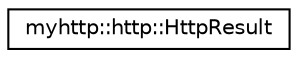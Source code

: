 digraph "Graphical Class Hierarchy"
{
 // LATEX_PDF_SIZE
  edge [fontname="Helvetica",fontsize="10",labelfontname="Helvetica",labelfontsize="10"];
  node [fontname="Helvetica",fontsize="10",shape=record];
  rankdir="LR";
  Node0 [label="myhttp::http::HttpResult",height=0.2,width=0.4,color="black", fillcolor="white", style="filled",URL="$structmyhttp_1_1http_1_1HttpResult.html",tooltip="Http响应结果封装类"];
}

